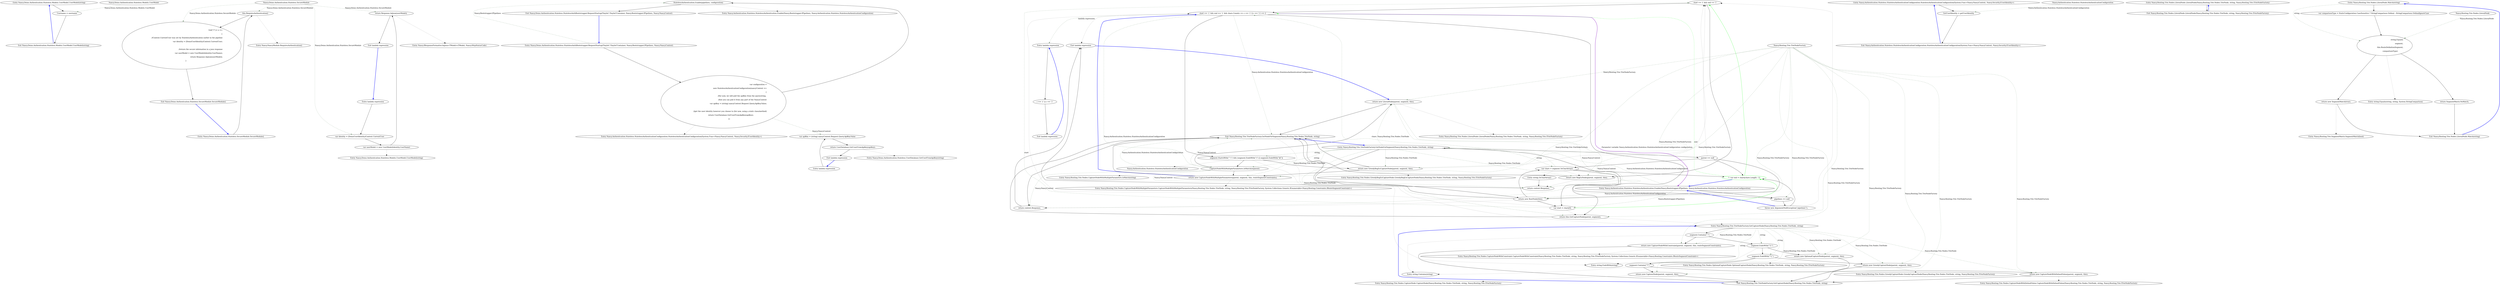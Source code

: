 digraph  {
m0_0 [cluster="Nancy.Demo.Authentication.Stateless.Models.UserModel.UserModel(string)", file="MainModule.cs", label="Entry Nancy.Demo.Authentication.Stateless.Models.UserModel.UserModel(string)", span="6-6"];
m0_1 [cluster="Nancy.Demo.Authentication.Stateless.Models.UserModel.UserModel(string)", file="MainModule.cs", label="Username = username", span="8-8"];
m0_2 [cluster="Nancy.Demo.Authentication.Stateless.Models.UserModel.UserModel(string)", file="MainModule.cs", label="Exit Nancy.Demo.Authentication.Stateless.Models.UserModel.UserModel(string)", span="6-6"];
m0_3 [file="MainModule.cs", label="Nancy.Demo.Authentication.Stateless.Models.UserModel", span=""];
m1_11 [cluster="Nancy.IResponseFormatter.AsJson<TModel>(TModel, Nancy.HttpStatusCode)", file="SecureModule.cs", label="Entry Nancy.IResponseFormatter.AsJson<TModel>(TModel, Nancy.HttpStatusCode)", span="52-52"];
m1_10 [cluster="Nancy.Demo.Authentication.Stateless.Models.UserModel.UserModel(string)", file="SecureModule.cs", label="Entry Nancy.Demo.Authentication.Stateless.Models.UserModel.UserModel(string)", span="6-6"];
m1_4 [cluster="Nancy.NancyModule.RequiresAuthentication()", file="SecureModule.cs", label="Entry Nancy.NancyModule.RequiresAuthentication()", span="15-15"];
m1_0 [cluster="Nancy.Demo.Authentication.Stateless.SecureModule.SecureModule()", file="SecureModule.cs", label="Entry Nancy.Demo.Authentication.Stateless.SecureModule.SecureModule()", span="9-9"];
m1_1 [cluster="Nancy.Demo.Authentication.Stateless.SecureModule.SecureModule()", file="SecureModule.cs", label="this.RequiresAuthentication()", span="11-11"];
m1_2 [cluster="Nancy.Demo.Authentication.Stateless.SecureModule.SecureModule()", file="SecureModule.cs", label="Get[''/''] = x =>\r\n                {\r\n                    //Context.CurrentUser was set by StatelessAuthentication earlier in the pipeline\r\n                    var identity = (DemoUserIdentity)Context.CurrentUser;\r\n\r\n                    //return the secure information in a json response\r\n                    var userModel = new UserModel(identity.UserName);\r\n                    return Response.AsJson(userModel);\r\n                }", span="13-21"];
m1_3 [cluster="Nancy.Demo.Authentication.Stateless.SecureModule.SecureModule()", file="SecureModule.cs", label="Exit Nancy.Demo.Authentication.Stateless.SecureModule.SecureModule()", span="9-9"];
m1_5 [cluster="lambda expression", file="SecureModule.cs", label="Entry lambda expression", span="13-21"];
m1_6 [cluster="lambda expression", file="SecureModule.cs", label="var identity = (DemoUserIdentity)Context.CurrentUser", span="16-16"];
m1_7 [cluster="lambda expression", file="SecureModule.cs", label="var userModel = new UserModel(identity.UserName)", span="19-19"];
m1_8 [cluster="lambda expression", file="SecureModule.cs", label="return Response.AsJson(userModel);", span="20-20"];
m1_9 [cluster="lambda expression", file="SecureModule.cs", label="Exit lambda expression", span="13-21"];
m1_12 [file="SecureModule.cs", label="Nancy.Demo.Authentication.Stateless.SecureModule", span=""];
m2_5 [cluster="Nancy.Authentication.Stateless.StatelessAuthentication.Enable(Nancy.Bootstrapper.IPipelines, Nancy.Authentication.Stateless.StatelessAuthenticationConfiguration)", file="StatelessAuthBootstrapper.cs", label="Entry Nancy.Authentication.Stateless.StatelessAuthentication.Enable(Nancy.Bootstrapper.IPipelines, Nancy.Authentication.Stateless.StatelessAuthenticationConfiguration)", span="15-15"];
m2_10 [cluster="Nancy.Demo.Authentication.Stateless.UserDatabase.GetUserFromApiKey(string)", file="StatelessAuthBootstrapper.cs", label="Entry Nancy.Demo.Authentication.Stateless.UserDatabase.GetUserFromApiKey(string)", span="17-17"];
m2_0 [cluster="Nancy.Demo.Authentication.Stateless.StatelessAuthBootstrapper.RequestStartup(TinyIoC.TinyIoCContainer, Nancy.Bootstrapper.IPipelines, Nancy.NancyContext)", file="StatelessAuthBootstrapper.cs", label="Entry Nancy.Demo.Authentication.Stateless.StatelessAuthBootstrapper.RequestStartup(TinyIoC.TinyIoCContainer, Nancy.Bootstrapper.IPipelines, Nancy.NancyContext)", span="8-8"];
m2_1 [cluster="Nancy.Demo.Authentication.Stateless.StatelessAuthBootstrapper.RequestStartup(TinyIoC.TinyIoCContainer, Nancy.Bootstrapper.IPipelines, Nancy.NancyContext)", file="StatelessAuthBootstrapper.cs", label="var configuration =\r\n                new StatelessAuthenticationConfiguration(nancyContext =>\r\n                    {\r\n                        //for now, we will pull the apiKey from the querystring, \r\n                        //but you can pull it from any part of the NancyContext\r\n                        var apiKey = (string) nancyContext.Request.Query.ApiKey.Value;\r\n\r\n                        //get the user identity however you choose to (for now, using a static class/method)\r\n                        return UserDatabase.GetUserFromApiKey(apiKey);                        \r\n                    })", span="16-25"];
m2_2 [cluster="Nancy.Demo.Authentication.Stateless.StatelessAuthBootstrapper.RequestStartup(TinyIoC.TinyIoCContainer, Nancy.Bootstrapper.IPipelines, Nancy.NancyContext)", file="StatelessAuthBootstrapper.cs", label="StatelessAuthentication.Enable(pipelines, configuration)", span="27-27"];
m2_3 [cluster="Nancy.Demo.Authentication.Stateless.StatelessAuthBootstrapper.RequestStartup(TinyIoC.TinyIoCContainer, Nancy.Bootstrapper.IPipelines, Nancy.NancyContext)", file="StatelessAuthBootstrapper.cs", label="Exit Nancy.Demo.Authentication.Stateless.StatelessAuthBootstrapper.RequestStartup(TinyIoC.TinyIoCContainer, Nancy.Bootstrapper.IPipelines, Nancy.NancyContext)", span="8-8"];
m2_4 [cluster="Nancy.Authentication.Stateless.StatelessAuthenticationConfiguration.StatelessAuthenticationConfiguration(System.Func<Nancy.NancyContext, Nancy.Security.IUserIdentity>)", file="StatelessAuthBootstrapper.cs", label="Entry Nancy.Authentication.Stateless.StatelessAuthenticationConfiguration.StatelessAuthenticationConfiguration(System.Func<Nancy.NancyContext, Nancy.Security.IUserIdentity>)", span="15-15"];
m2_6 [cluster="lambda expression", file="StatelessAuthBootstrapper.cs", label="Entry lambda expression", span="17-25"];
m2_7 [cluster="lambda expression", file="StatelessAuthBootstrapper.cs", label="var apiKey = (string) nancyContext.Request.Query.ApiKey.Value", span="21-21"];
m2_8 [cluster="lambda expression", file="StatelessAuthBootstrapper.cs", label="return UserDatabase.GetUserFromApiKey(apiKey);", span="24-24"];
m2_9 [cluster="lambda expression", file="StatelessAuthBootstrapper.cs", label="Exit lambda expression", span="17-25"];
m3_9 [cluster="Nancy.Routing.Trie.TrieNodeFactory.GetNodeForSegment(Nancy.Routing.Trie.Nodes.TrieNode, string)", file="StatelessAuthentication.cs", label="start == '(' && end == ')'", span="41-41"];
m3_29 [cluster="Nancy.Routing.Trie.Nodes.LiteralNode.LiteralNode(Nancy.Routing.Trie.Nodes.TrieNode, string, Nancy.Routing.Trie.ITrieNodeFactory)", file="StatelessAuthentication.cs", label="Entry Nancy.Routing.Trie.Nodes.LiteralNode.LiteralNode(Nancy.Routing.Trie.Nodes.TrieNode, string, Nancy.Routing.Trie.ITrieNodeFactory)", span="23-23"];
m3_43 [cluster="string.Contains(string)", file="StatelessAuthentication.cs", label="Entry string.Contains(string)", span="0-0"];
m3_24 [cluster="string.StartsWith(string)", file="StatelessAuthentication.cs", label="Nancy.Authentication.Stateless.StatelessAuthenticationConfiguration", span=""];
m3_21 [cluster="lambda expression", file="StatelessAuthentication.cs", label="return context.Response;", span="57-57"];
m3_22 [cluster="lambda expression", file="StatelessAuthentication.cs", label="Exit lambda expression", span="48-59"];
m3_19 [cluster="lambda expression", file="StatelessAuthentication.cs", label="return context.Response;", span="53-53"];
m3_11 [cluster="Nancy.Routing.Trie.TrieNodeFactory.GetNodeForSegment(Nancy.Routing.Trie.Nodes.TrieNode, string)", file="StatelessAuthentication.cs", label="start == '{' && end == '}' && chars.Count(c => c == '{' || c == '}') == 2", span="46-46"];
m3_13 [cluster="Nancy.Routing.Trie.TrieNodeFactory.GetNodeForSegment(Nancy.Routing.Trie.Nodes.TrieNode, string)", file="StatelessAuthentication.cs", label="segment.StartsWith(''^('') && (segment.EndsWith('')'') || segment.EndsWith('')$''))", span="51-51"];
m3_15 [cluster="Nancy.Routing.Trie.TrieNodeFactory.GetNodeForSegment(Nancy.Routing.Trie.Nodes.TrieNode, string)", file="StatelessAuthentication.cs", label="CaptureNodeWithMultipleParameters.IsMatch(segment)", span="56-56"];
m3_14 [cluster="Nancy.Routing.Trie.TrieNodeFactory.GetNodeForSegment(Nancy.Routing.Trie.Nodes.TrieNode, string)", file="StatelessAuthentication.cs", label="return new GreedyRegExCaptureNode(parent, segment, this);", span="53-53"];
m3_16 [cluster="Nancy.Routing.Trie.TrieNodeFactory.GetNodeForSegment(Nancy.Routing.Trie.Nodes.TrieNode, string)", file="StatelessAuthentication.cs", label="return new CaptureNodeWithMultipleParameters(parent, segment, this, routeSegmentConstraints);", span="58-58"];
m3_26 [cluster="Nancy.Routing.Trie.Nodes.GreedyRegExCaptureNode.GreedyRegExCaptureNode(Nancy.Routing.Trie.Nodes.TrieNode, string, Nancy.Routing.Trie.ITrieNodeFactory)", file="StatelessAuthentication.cs", label="Entry Nancy.Routing.Trie.Nodes.GreedyRegExCaptureNode.GreedyRegExCaptureNode(Nancy.Routing.Trie.Nodes.TrieNode, string, Nancy.Routing.Trie.ITrieNodeFactory)", span="33-33"];
m3_25 [cluster="string.EndsWith(string)", file="StatelessAuthentication.cs", label="Entry string.EndsWith(string)", span="0-0"];
m3_23 [cluster="Nancy.Routing.Trie.TrieNodeFactory.GetCaptureNode(Nancy.Routing.Trie.Nodes.TrieNode, string)", file="StatelessAuthentication.cs", label="Entry Nancy.Routing.Trie.TrieNodeFactory.GetCaptureNode(Nancy.Routing.Trie.Nodes.TrieNode, string)", span="64-64"];
m3_12 [cluster="Nancy.Routing.Trie.TrieNodeFactory.GetNodeForSegment(Nancy.Routing.Trie.Nodes.TrieNode, string)", file="StatelessAuthentication.cs", label="return this.GetCaptureNode(parent, segment);", span="48-48"];
m3_34 [cluster="Nancy.Routing.Trie.TrieNodeFactory.GetCaptureNode(Nancy.Routing.Trie.Nodes.TrieNode, string)", file="StatelessAuthentication.cs", label="return new CaptureNodeWithConstraint(parent, segment, this, routeSegmentConstraints);", span="68-68"];
m3_36 [cluster="Nancy.Routing.Trie.TrieNodeFactory.GetCaptureNode(Nancy.Routing.Trie.Nodes.TrieNode, string)", file="StatelessAuthentication.cs", label="return new OptionalCaptureNode(parent, segment, this);", span="73-73"];
m3_38 [cluster="Nancy.Routing.Trie.TrieNodeFactory.GetCaptureNode(Nancy.Routing.Trie.Nodes.TrieNode, string)", file="StatelessAuthentication.cs", label="return new GreedyCaptureNode(parent, segment, this);", span="78-78"];
m3_40 [cluster="Nancy.Routing.Trie.TrieNodeFactory.GetCaptureNode(Nancy.Routing.Trie.Nodes.TrieNode, string)", file="StatelessAuthentication.cs", label="return new CaptureNodeWithDefaultValue(parent, segment, this);", span="83-83"];
m3_41 [cluster="Nancy.Routing.Trie.TrieNodeFactory.GetCaptureNode(Nancy.Routing.Trie.Nodes.TrieNode, string)", file="StatelessAuthentication.cs", label="return new CaptureNode(parent, segment, this);", span="86-86"];
m3_33 [cluster="Nancy.Routing.Trie.TrieNodeFactory.GetCaptureNode(Nancy.Routing.Trie.Nodes.TrieNode, string)", file="StatelessAuthentication.cs", label="segment.Contains('':'')", span="66-66"];
m3_35 [cluster="Nancy.Routing.Trie.TrieNodeFactory.GetCaptureNode(Nancy.Routing.Trie.Nodes.TrieNode, string)", file="StatelessAuthentication.cs", label="segment.EndsWith(''?}'')", span="71-71"];
m3_37 [cluster="Nancy.Routing.Trie.TrieNodeFactory.GetCaptureNode(Nancy.Routing.Trie.Nodes.TrieNode, string)", file="StatelessAuthentication.cs", label="segment.EndsWith(''*}'')", span="76-76"];
m3_39 [cluster="Nancy.Routing.Trie.TrieNodeFactory.GetCaptureNode(Nancy.Routing.Trie.Nodes.TrieNode, string)", file="StatelessAuthentication.cs", label="segment.Contains(''?'')", span="81-81"];
m3_42 [cluster="Nancy.Routing.Trie.TrieNodeFactory.GetCaptureNode(Nancy.Routing.Trie.Nodes.TrieNode, string)", file="StatelessAuthentication.cs", label="Exit Nancy.Routing.Trie.TrieNodeFactory.GetCaptureNode(Nancy.Routing.Trie.Nodes.TrieNode, string)", span="64-64"];
m3_27 [cluster="Nancy.Routing.Trie.Nodes.CaptureNodeWithMultipleParameters.IsMatch(string)", file="StatelessAuthentication.cs", label="Entry Nancy.Routing.Trie.Nodes.CaptureNodeWithMultipleParameters.IsMatch(string)", span="49-49"];
m3_48 [cluster="Nancy.Routing.Trie.Nodes.CaptureNode.CaptureNode(Nancy.Routing.Trie.Nodes.TrieNode, string, Nancy.Routing.Trie.ITrieNodeFactory)", file="StatelessAuthentication.cs", label="Entry Nancy.Routing.Trie.Nodes.CaptureNode.CaptureNode(Nancy.Routing.Trie.Nodes.TrieNode, string, Nancy.Routing.Trie.ITrieNodeFactory)", span="23-23"];
m3_0 [cluster="Nancy.Authentication.Stateless.StatelessAuthentication.Enable(Nancy.Bootstrapper.IPipelines, Nancy.Authentication.Stateless.StatelessAuthenticationConfiguration)", file="StatelessAuthentication.cs", label="Entry Nancy.Authentication.Stateless.StatelessAuthentication.Enable(Nancy.Bootstrapper.IPipelines, Nancy.Authentication.Stateless.StatelessAuthenticationConfiguration)", span="15-15"];
m3_1 [cluster="Nancy.Authentication.Stateless.StatelessAuthentication.Enable(Nancy.Bootstrapper.IPipelines, Nancy.Authentication.Stateless.StatelessAuthenticationConfiguration)", file="StatelessAuthentication.cs", label="pipelines == null", span="17-17"];
m3_2 [cluster="Nancy.Authentication.Stateless.StatelessAuthentication.Enable(Nancy.Bootstrapper.IPipelines, Nancy.Authentication.Stateless.StatelessAuthenticationConfiguration)", file="StatelessAuthentication.cs", label="throw new ArgumentNullException(''pipelines'');", span="19-19"];
m3_45 [cluster="Nancy.Routing.Trie.Nodes.OptionalCaptureNode.OptionalCaptureNode(Nancy.Routing.Trie.Nodes.TrieNode, string, Nancy.Routing.Trie.ITrieNodeFactory)", file="StatelessAuthentication.cs", label="Entry Nancy.Routing.Trie.Nodes.OptionalCaptureNode.OptionalCaptureNode(Nancy.Routing.Trie.Nodes.TrieNode, string, Nancy.Routing.Trie.ITrieNodeFactory)", span="25-25"];
m3_30 [cluster="lambda expression", file="StatelessAuthentication.cs", label="Entry lambda expression", span="46-46"];
m3_18 [cluster="Nancy.Routing.Trie.TrieNodeFactory.GetNodeForSegment(Nancy.Routing.Trie.Nodes.TrieNode, string)", file="StatelessAuthentication.cs", label="Exit Nancy.Routing.Trie.TrieNodeFactory.GetNodeForSegment(Nancy.Routing.Trie.Nodes.TrieNode, string)", span="30-30"];
m3_17 [cluster="Nancy.Routing.Trie.TrieNodeFactory.GetNodeForSegment(Nancy.Routing.Trie.Nodes.TrieNode, string)", file="StatelessAuthentication.cs", label="return new LiteralNode(parent, segment, this);", span="61-61"];
m3_20 [cluster="string.ToCharArray()", file="StatelessAuthentication.cs", label="Entry string.ToCharArray()", span="0-0"];
m3_31 [cluster="lambda expression", file="StatelessAuthentication.cs", label="c == '{' || c == '}'", span="46-46"];
m3_32 [cluster="lambda expression", file="StatelessAuthentication.cs", label="Exit lambda expression", span="46-46"];
m3_28 [cluster="Nancy.Routing.Trie.Nodes.CaptureNodeWithMultipleParameters.CaptureNodeWithMultipleParameters(Nancy.Routing.Trie.Nodes.TrieNode, string, Nancy.Routing.Trie.ITrieNodeFactory, System.Collections.Generic.IEnumerable<Nancy.Routing.Constraints.IRouteSegmentConstraint>)", file="StatelessAuthentication.cs", label="Entry Nancy.Routing.Trie.Nodes.CaptureNodeWithMultipleParameters.CaptureNodeWithMultipleParameters(Nancy.Routing.Trie.Nodes.TrieNode, string, Nancy.Routing.Trie.ITrieNodeFactory, System.Collections.Generic.IEnumerable<Nancy.Routing.Constraints.IRouteSegmentConstraint>)", span="37-37"];
m3_10 [cluster="Nancy.Routing.Trie.TrieNodeFactory.GetNodeForSegment(Nancy.Routing.Trie.Nodes.TrieNode, string)", file="StatelessAuthentication.cs", label="return new RegExNode(parent, segment, this);", span="43-43"];
m3_3 [cluster="Nancy.Routing.Trie.TrieNodeFactory.GetNodeForSegment(Nancy.Routing.Trie.Nodes.TrieNode, string)", file="StatelessAuthentication.cs", label="Entry Nancy.Routing.Trie.TrieNodeFactory.GetNodeForSegment(Nancy.Routing.Trie.Nodes.TrieNode, string)", span="30-30"];
m3_5 [cluster="Nancy.Routing.Trie.TrieNodeFactory.GetNodeForSegment(Nancy.Routing.Trie.Nodes.TrieNode, string)", file="StatelessAuthentication.cs", label="return new RootNode(this);", span="34-34"];
m3_7 [cluster="Nancy.Routing.Trie.TrieNodeFactory.GetNodeForSegment(Nancy.Routing.Trie.Nodes.TrieNode, string)", file="StatelessAuthentication.cs", label="var start = chars[0]", span="38-38"];
m3_4 [cluster="Nancy.Routing.Trie.TrieNodeFactory.GetNodeForSegment(Nancy.Routing.Trie.Nodes.TrieNode, string)", file="StatelessAuthentication.cs", label="parent == null", span="32-32"];
m3_6 [cluster="Nancy.Routing.Trie.TrieNodeFactory.GetNodeForSegment(Nancy.Routing.Trie.Nodes.TrieNode, string)", file="StatelessAuthentication.cs", label="var chars = segment.ToCharArray()", span="37-37"];
m3_8 [cluster="Nancy.Routing.Trie.TrieNodeFactory.GetNodeForSegment(Nancy.Routing.Trie.Nodes.TrieNode, string)", color=green, community=0, file="StatelessAuthentication.cs", label="7: var end = chars[chars.Length - 1]", span="39-39"];
m3_44 [cluster="Nancy.Routing.Trie.Nodes.CaptureNodeWithConstraint.CaptureNodeWithConstraint(Nancy.Routing.Trie.Nodes.TrieNode, string, Nancy.Routing.Trie.ITrieNodeFactory, System.Collections.Generic.IEnumerable<Nancy.Routing.Constraints.IRouteSegmentConstraint>)", file="StatelessAuthentication.cs", label="Entry Nancy.Routing.Trie.Nodes.CaptureNodeWithConstraint.CaptureNodeWithConstraint(Nancy.Routing.Trie.Nodes.TrieNode, string, Nancy.Routing.Trie.ITrieNodeFactory, System.Collections.Generic.IEnumerable<Nancy.Routing.Constraints.IRouteSegmentConstraint>)", span="31-31"];
m3_47 [cluster="Nancy.Routing.Trie.Nodes.CaptureNodeWithDefaultValue.CaptureNodeWithDefaultValue(Nancy.Routing.Trie.Nodes.TrieNode, string, Nancy.Routing.Trie.ITrieNodeFactory)", file="StatelessAuthentication.cs", label="Entry Nancy.Routing.Trie.Nodes.CaptureNodeWithDefaultValue.CaptureNodeWithDefaultValue(Nancy.Routing.Trie.Nodes.TrieNode, string, Nancy.Routing.Trie.ITrieNodeFactory)", span="27-27"];
m3_46 [cluster="Nancy.Routing.Trie.Nodes.GreedyCaptureNode.GreedyCaptureNode(Nancy.Routing.Trie.Nodes.TrieNode, string, Nancy.Routing.Trie.ITrieNodeFactory)", file="StatelessAuthentication.cs", label="Entry Nancy.Routing.Trie.Nodes.GreedyCaptureNode.GreedyCaptureNode(Nancy.Routing.Trie.Nodes.TrieNode, string, Nancy.Routing.Trie.ITrieNodeFactory)", span="31-31"];
m3_49 [file="StatelessAuthentication.cs", label="Nancy.Routing.Trie.TrieNodeFactory", span=""];
m4_0 [cluster="Nancy.Authentication.Stateless.StatelessAuthenticationConfiguration.StatelessAuthenticationConfiguration(System.Func<Nancy.NancyContext, Nancy.Security.IUserIdentity>)", file="StatelessAuthenticationConfiguration.cs", label="Entry Nancy.Authentication.Stateless.StatelessAuthenticationConfiguration.StatelessAuthenticationConfiguration(System.Func<Nancy.NancyContext, Nancy.Security.IUserIdentity>)", span="15-15"];
m4_1 [cluster="Nancy.Authentication.Stateless.StatelessAuthenticationConfiguration.StatelessAuthenticationConfiguration(System.Func<Nancy.NancyContext, Nancy.Security.IUserIdentity>)", file="StatelessAuthenticationConfiguration.cs", label="GetUserIdentity = getUserIdentity", span="17-17"];
m4_2 [cluster="Nancy.Authentication.Stateless.StatelessAuthenticationConfiguration.StatelessAuthenticationConfiguration(System.Func<Nancy.NancyContext, Nancy.Security.IUserIdentity>)", file="StatelessAuthenticationConfiguration.cs", label="Exit Nancy.Authentication.Stateless.StatelessAuthenticationConfiguration.StatelessAuthenticationConfiguration(System.Func<Nancy.NancyContext, Nancy.Security.IUserIdentity>)", span="15-15"];
m4_3 [file="StatelessAuthenticationConfiguration.cs", label="Nancy.Authentication.Stateless.StatelessAuthenticationConfiguration", span=""];
m5_0 [cluster="Nancy.Routing.Trie.Nodes.LiteralNode.LiteralNode(Nancy.Routing.Trie.Nodes.TrieNode, string, Nancy.Routing.Trie.ITrieNodeFactory)", file="UserDatabase.cs", label="Entry Nancy.Routing.Trie.Nodes.LiteralNode.LiteralNode(Nancy.Routing.Trie.Nodes.TrieNode, string, Nancy.Routing.Trie.ITrieNodeFactory)", span="23-23"];
m5_1 [cluster="Nancy.Routing.Trie.Nodes.LiteralNode.LiteralNode(Nancy.Routing.Trie.Nodes.TrieNode, string, Nancy.Routing.Trie.ITrieNodeFactory)", file="UserDatabase.cs", label="Exit Nancy.Routing.Trie.Nodes.LiteralNode.LiteralNode(Nancy.Routing.Trie.Nodes.TrieNode, string, Nancy.Routing.Trie.ITrieNodeFactory)", span="23-23"];
m5_2 [cluster="Nancy.Routing.Trie.Nodes.LiteralNode.Match(string)", file="UserDatabase.cs", label="Entry Nancy.Routing.Trie.Nodes.LiteralNode.Match(string)", span="33-33"];
m5_3 [cluster="Nancy.Routing.Trie.Nodes.LiteralNode.Match(string)", file="UserDatabase.cs", label="var comparisonType = StaticConfiguration.CaseSensitive ? StringComparison.Ordinal : StringComparison.OrdinalIgnoreCase", span="35-35"];
m5_4 [cluster="Nancy.Routing.Trie.Nodes.LiteralNode.Match(string)", file="UserDatabase.cs", label="string.Equals(\r\n                    segment,\r\n                    this.RouteDefinitionSegment,\r\n                    comparisonType)", span="37-40"];
m5_5 [cluster="Nancy.Routing.Trie.Nodes.LiteralNode.Match(string)", file="UserDatabase.cs", label="return new SegmentMatch(true);", span="42-42"];
m5_6 [cluster="Nancy.Routing.Trie.Nodes.LiteralNode.Match(string)", file="UserDatabase.cs", label="return SegmentMatch.NoMatch;", span="45-45"];
m5_7 [cluster="Nancy.Routing.Trie.Nodes.LiteralNode.Match(string)", file="UserDatabase.cs", label="Exit Nancy.Routing.Trie.Nodes.LiteralNode.Match(string)", span="33-33"];
m5_9 [cluster="Nancy.Routing.Trie.SegmentMatch.SegmentMatch(bool)", file="UserDatabase.cs", label="Entry Nancy.Routing.Trie.SegmentMatch.SegmentMatch(bool)", span="30-30"];
m5_8 [cluster="string.Equals(string, string, System.StringComparison)", file="UserDatabase.cs", label="Entry string.Equals(string, string, System.StringComparison)", span="0-0"];
m5_10 [file="UserDatabase.cs", label="Nancy.Routing.Trie.Nodes.LiteralNode", span=""];
m0_0 -> m0_1  [key=0, style=solid];
m0_1 -> m0_2  [key=0, style=solid];
m0_2 -> m0_0  [color=blue, key=0, style=bold];
m0_3 -> m0_1  [color=darkseagreen4, key=1, label="Nancy.Demo.Authentication.Stateless.Models.UserModel", style=dashed];
m1_0 -> m1_1  [key=0, style=solid];
m1_1 -> m1_2  [key=0, style=solid];
m1_1 -> m1_4  [key=2, style=dotted];
m1_2 -> m1_3  [key=0, style=solid];
m1_3 -> m1_0  [color=blue, key=0, style=bold];
m1_5 -> m1_6  [key=0, style=solid];
m1_6 -> m1_7  [key=0, style=solid];
m1_7 -> m1_8  [key=0, style=solid];
m1_7 -> m1_10  [key=2, style=dotted];
m1_8 -> m1_9  [key=0, style=solid];
m1_8 -> m1_11  [key=2, style=dotted];
m1_9 -> m1_5  [color=blue, key=0, style=bold];
m1_12 -> m1_1  [color=darkseagreen4, key=1, label="Nancy.Demo.Authentication.Stateless.SecureModule", style=dashed];
m1_12 -> m1_2  [color=darkseagreen4, key=1, label="Nancy.Demo.Authentication.Stateless.SecureModule", style=dashed];
m1_12 -> m1_6  [color=darkseagreen4, key=1, label="Nancy.Demo.Authentication.Stateless.SecureModule", style=dashed];
m1_12 -> m1_8  [color=darkseagreen4, key=1, label="Nancy.Demo.Authentication.Stateless.SecureModule", style=dashed];
m2_0 -> m2_1  [key=0, style=solid];
m2_0 -> m2_2  [color=darkseagreen4, key=1, label="Nancy.Bootstrapper.IPipelines", style=dashed];
m2_1 -> m2_2  [key=0, style=solid];
m2_1 -> m2_4  [key=2, style=dotted];
m2_1 -> m2_7  [color=darkseagreen4, key=1, label="Nancy.NancyContext", style=dashed];
m2_2 -> m2_3  [key=0, style=solid];
m2_2 -> m2_5  [key=2, style=dotted];
m2_3 -> m2_0  [color=blue, key=0, style=bold];
m2_6 -> m2_7  [key=0, style=solid];
m2_7 -> m2_8  [key=0, style=solid];
m2_8 -> m2_9  [key=0, style=solid];
m2_8 -> m2_10  [key=2, style=dotted];
m2_9 -> m2_6  [color=blue, key=0, style=bold];
m3_9 -> m3_10  [key=0, style=solid];
m3_9 -> m3_11  [key=0, style=solid];
m3_24 -> m3_18  [color=darkseagreen4, key=1, label="Nancy.Authentication.Stateless.StatelessAuthenticationConfiguration", style=dashed];
m3_21 -> m3_22  [key=0, style=solid];
m3_22 -> m3_17  [color=blue, key=0, style=bold];
m3_19 -> m3_22  [key=0, style=solid];
m3_11 -> m3_13  [key=0, style=solid];
m3_11 -> m3_15  [color=darkseagreen4, key=1, label="Nancy.Authentication.Stateless.StatelessAuthenticationConfiguration", style=dashed];
m3_11 -> m3_18  [color=darkseagreen4, key=1, label="Nancy.Authentication.Stateless.StatelessAuthenticationConfiguration", style=dashed];
m3_11 -> m3_0  [color=darkorchid, key=3, label="Parameter variable Nancy.Authentication.Stateless.StatelessAuthenticationConfiguration configuration", style=bold];
m3_11 -> m3_12  [key=0, style=solid];
m3_11 -> m3_22  [key=2, style=dotted];
m3_11 -> m3_30  [color=darkseagreen4, key=1, label="lambda expression", style=dashed];
m3_13 -> m3_14  [key=0, style=solid];
m3_13 -> m3_15  [key=0, style=solid];
m3_13 -> m3_24  [key=2, style=dotted];
m3_13 -> m3_25  [key=2, style=dotted];
m3_15 -> m3_16  [key=0, style=solid];
m3_15 -> m3_18  [color=darkseagreen4, key=1, label="Nancy.NancyContext", style=dashed];
m3_15 -> m3_19  [color=darkseagreen4, key=1, label="Nancy.NancyContext", style=dashed];
m3_15 -> m3_21  [color=darkseagreen4, key=1, label="Nancy.NancyContext", style=dashed];
m3_15 -> m3_17  [key=0, style=solid];
m3_15 -> m3_27  [key=2, style=dotted];
m3_14 -> m3_16  [key=0, style=solid];
m3_14 -> m3_9  [key=2, style=dotted];
m3_14 -> m3_18  [key=0, style=solid];
m3_14 -> m3_26  [key=2, style=dotted];
m3_16 -> m3_11  [color=blue, key=0, style=bold];
m3_16 -> m3_18  [key=0, style=solid];
m3_16 -> m3_28  [key=2, style=dotted];
m3_23 -> m3_33  [key=0, style=solid];
m3_23 -> m3_34  [color=darkseagreen4, key=1, label="Nancy.Routing.Trie.Nodes.TrieNode", style=dashed];
m3_23 -> m3_35  [color=darkseagreen4, key=1, label=string, style=dashed];
m3_23 -> m3_36  [color=darkseagreen4, key=1, label="Nancy.Routing.Trie.Nodes.TrieNode", style=dashed];
m3_23 -> m3_37  [color=darkseagreen4, key=1, label=string, style=dashed];
m3_23 -> m3_38  [color=darkseagreen4, key=1, label="Nancy.Routing.Trie.Nodes.TrieNode", style=dashed];
m3_23 -> m3_39  [color=darkseagreen4, key=1, label=string, style=dashed];
m3_23 -> m3_40  [color=darkseagreen4, key=1, label="Nancy.Routing.Trie.Nodes.TrieNode", style=dashed];
m3_23 -> m3_41  [color=darkseagreen4, key=1, label="Nancy.Routing.Trie.Nodes.TrieNode", style=dashed];
m3_12 -> m3_18  [key=0, style=solid];
m3_12 -> m3_23  [key=2, style=dotted];
m3_34 -> m3_42  [key=0, style=solid];
m3_34 -> m3_44  [key=2, style=dotted];
m3_36 -> m3_42  [key=0, style=solid];
m3_36 -> m3_45  [key=2, style=dotted];
m3_38 -> m3_42  [key=0, style=solid];
m3_38 -> m3_46  [key=2, style=dotted];
m3_40 -> m3_42  [key=0, style=solid];
m3_40 -> m3_47  [key=2, style=dotted];
m3_41 -> m3_42  [key=0, style=solid];
m3_41 -> m3_48  [key=2, style=dotted];
m3_33 -> m3_34  [key=0, style=solid];
m3_33 -> m3_35  [key=0, style=solid];
m3_33 -> m3_43  [key=2, style=dotted];
m3_35 -> m3_25  [key=2, style=dotted];
m3_35 -> m3_36  [key=0, style=solid];
m3_35 -> m3_37  [key=0, style=solid];
m3_37 -> m3_25  [key=2, style=dotted];
m3_37 -> m3_38  [key=0, style=solid];
m3_37 -> m3_39  [key=0, style=solid];
m3_39 -> m3_40  [key=0, style=solid];
m3_39 -> m3_41  [key=0, style=solid];
m3_39 -> m3_43  [key=2, style=dotted];
m3_42 -> m3_23  [color=blue, key=0, style=bold];
m3_0 -> m3_1  [key=0, style=solid];
m3_0 -> m3_3  [color=darkseagreen4, key=1, label="Nancy.Authentication.Stateless.StatelessAuthenticationConfiguration", style=dashed];
m3_0 -> m3_5  [color=darkseagreen4, key=1, label="Nancy.Authentication.Stateless.StatelessAuthenticationConfiguration", style=dashed];
m3_0 -> m3_7  [color=darkseagreen4, key=1, label="Nancy.Bootstrapper.IPipelines", style=dashed];
m3_1 -> m3_2  [key=0, style=solid];
m3_1 -> m3_3  [key=0, style=solid];
m3_2 -> m3_0  [color=blue, key=0, style=bold];
m3_2 -> m3_8  [key=0, style=solid];
m3_2 -> m3_9  [key=2, style=dotted];
m3_30 -> m3_31  [key=0, style=solid];
m3_18 -> m3_19  [key=0, style=solid];
m3_18 -> m3_23  [key=2, style=dotted];
m3_18 -> m3_3  [color=blue, key=0, style=bold];
m3_17 -> m3_18  [key=0, style=solid];
m3_17 -> m3_19  [color=darkseagreen4, key=1, label="Nancy.NancyContext", style=dashed];
m3_17 -> m3_21  [color=darkseagreen4, key=1, label="Nancy.NancyContext", style=dashed];
m3_17 -> m3_29  [key=2, style=dotted];
m3_20 -> m3_21  [key=0, style=solid];
m3_31 -> m3_32  [key=0, style=solid];
m3_32 -> m3_30  [color=blue, key=0, style=bold];
m3_10 -> m3_18  [key=0, style=solid];
m3_10 -> m3_21  [key=2, style=dotted];
m3_3 -> m3_4  [key=0, style=solid];
m3_3 -> m3_5  [key=0, style=solid];
m3_3 -> m3_6  [color=darkseagreen4, key=1, label=string, style=dashed];
m3_3 -> m3_10  [color=darkseagreen4, key=1, label="Nancy.Routing.Trie.Nodes.TrieNode", style=dashed];
m3_3 -> m3_12  [color=darkseagreen4, key=1, label="Nancy.Routing.Trie.Nodes.TrieNode", style=dashed];
m3_3 -> m3_13  [color=darkseagreen4, key=1, label=string, style=dashed];
m3_3 -> m3_14  [color=darkseagreen4, key=1, label="Nancy.Routing.Trie.Nodes.TrieNode", style=dashed];
m3_3 -> m3_15  [color=darkseagreen4, key=1, label=string, style=dashed];
m3_3 -> m3_16  [color=darkseagreen4, key=1, label="Nancy.Routing.Trie.Nodes.TrieNode", style=dashed];
m3_3 -> m3_17  [color=darkseagreen4, key=1, label="Nancy.Routing.Trie.Nodes.TrieNode", style=dashed];
m3_5 -> m3_6  [key=0, style=solid];
m3_5 -> m3_7  [key=0, style=solid];
m3_5 -> m3_18  [key=0, style=solid];
m3_5 -> m3_19  [key=2, style=dotted];
m3_7 -> m3_8  [color=green, key=0, style=solid];
m3_7 -> m3_11  [key=2, style=dotted];
m3_7 -> m3_12  [key=2, style=dotted];
m3_7 -> m3_9  [color=darkseagreen4, key=1, label=start, style=dashed];
m3_4 -> m3_8  [key=0, style=solid];
m3_4 -> m3_9  [key=2, style=dotted];
m3_4 -> m3_6  [key=0, style=solid];
m3_4 -> m3_5  [key=0, style=solid];
m3_6 -> m3_8  [key=0, style=solid];
m3_6 -> m3_10  [key=2, style=dotted];
m3_6 -> m3_7  [key=0, style=solid];
m3_6 -> m3_20  [key=2, style=dotted];
m3_6 -> m3_11  [color=darkseagreen4, key=1, label=chars, style=dashed];
m3_8 -> m3_0  [color=blue, key=0, style=bold];
m3_8 -> m3_9  [color=green, key=0, style=solid];
m3_8 -> m3_11  [color=green, key=1, label=end, style=dashed];
m3_49 -> m3_10  [color=darkseagreen4, key=1, label="Nancy.Routing.Trie.TrieNodeFactory", style=dashed];
m3_49 -> m3_12  [color=darkseagreen4, key=1, label="Nancy.Routing.Trie.TrieNodeFactory", style=dashed];
m3_49 -> m3_14  [color=darkseagreen4, key=1, label="Nancy.Routing.Trie.TrieNodeFactory", style=dashed];
m3_49 -> m3_16  [color=darkseagreen4, key=1, label="Nancy.Routing.Trie.TrieNodeFactory", style=dashed];
m3_49 -> m3_17  [color=darkseagreen4, key=1, label="Nancy.Routing.Trie.TrieNodeFactory", style=dashed];
m3_49 -> m3_5  [color=darkseagreen4, key=1, label="Nancy.Routing.Trie.TrieNodeFactory", style=dashed];
m3_49 -> m3_1  [color=darkseagreen4, key=1, label="Nancy.Routing.Trie.TrieNodeFactory", style=dashed];
m3_49 -> m3_34  [color=darkseagreen4, key=1, label="Nancy.Routing.Trie.TrieNodeFactory", style=dashed];
m3_49 -> m3_36  [color=darkseagreen4, key=1, label="Nancy.Routing.Trie.TrieNodeFactory", style=dashed];
m3_49 -> m3_38  [color=darkseagreen4, key=1, label="Nancy.Routing.Trie.TrieNodeFactory", style=dashed];
m3_49 -> m3_40  [color=darkseagreen4, key=1, label="Nancy.Routing.Trie.TrieNodeFactory", style=dashed];
m3_49 -> m3_41  [color=darkseagreen4, key=1, label="Nancy.Routing.Trie.TrieNodeFactory", style=dashed];
m4_0 -> m4_1  [key=0, style=solid];
m4_1 -> m4_2  [key=0, style=solid];
m4_2 -> m4_0  [color=blue, key=0, style=bold];
m4_3 -> m4_1  [color=darkseagreen4, key=1, label="Nancy.Authentication.Stateless.StatelessAuthenticationConfiguration", style=dashed];
m5_0 -> m5_1  [key=0, style=solid];
m5_1 -> m5_0  [color=blue, key=0, style=bold];
m5_2 -> m5_3  [key=0, style=solid];
m5_2 -> m5_4  [color=darkseagreen4, key=1, label=string, style=dashed];
m5_3 -> m5_4  [key=0, style=solid];
m5_4 -> m5_5  [key=0, style=solid];
m5_4 -> m5_6  [key=0, style=solid];
m5_4 -> m5_8  [key=2, style=dotted];
m5_5 -> m5_7  [key=0, style=solid];
m5_5 -> m5_9  [key=2, style=dotted];
m5_6 -> m5_7  [key=0, style=solid];
m5_7 -> m5_2  [color=blue, key=0, style=bold];
m5_10 -> m5_4  [color=darkseagreen4, key=1, label="Nancy.Routing.Trie.Nodes.LiteralNode", style=dashed];
}
